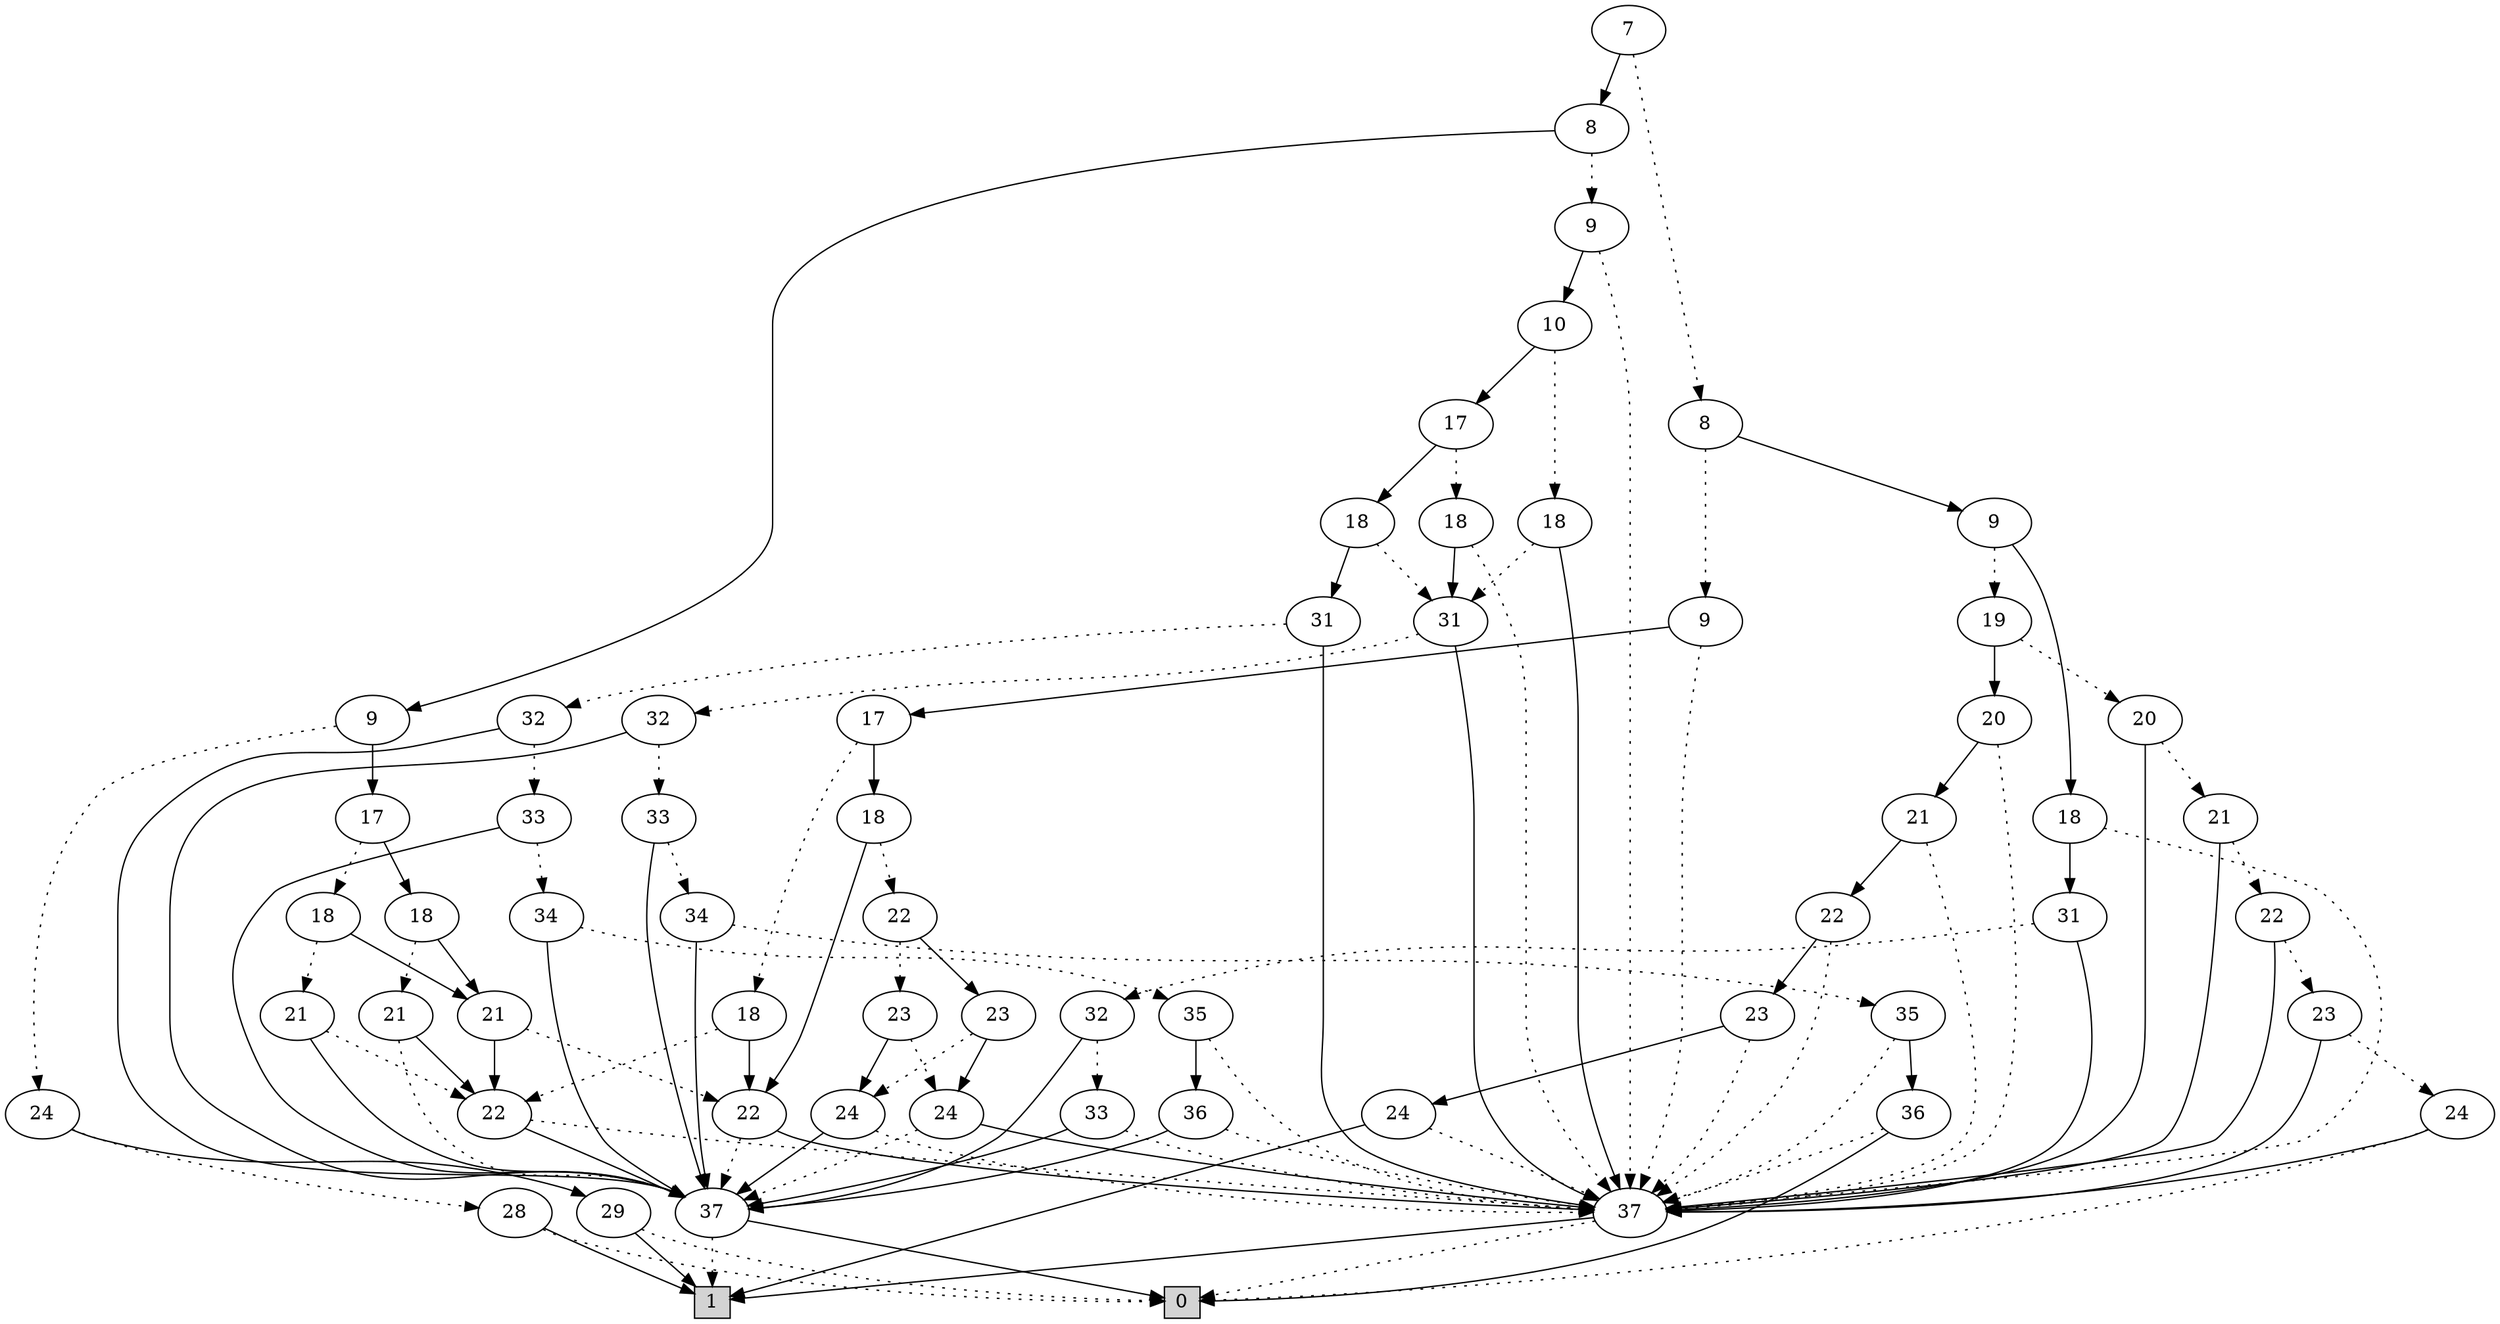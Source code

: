 digraph G {
0 [shape=box, label="0", style=filled, shape=box, height=0.3, width=0.3];
1 [shape=box, label="1", style=filled, shape=box, height=0.3, width=0.3];
9175 [label="7"];
9175 -> 9156 [style=dotted];
9175 -> 9174 [style=filled];
9156 [label="8"];
9156 -> 9145 [style=dotted];
9156 -> 9155 [style=filled];
9145 [label="9"];
9145 -> 76 [style=dotted];
9145 -> 9060 [style=filled];
76 [label="37"];
76 -> 0 [style=dotted];
76 -> 1 [style=filled];
9060 [label="17"];
9060 -> 9057 [style=dotted];
9060 -> 9059 [style=filled];
9057 [label="18"];
9057 -> 8949 [style=dotted];
9057 -> 8951 [style=filled];
8949 [label="22"];
8949 -> 76 [style=dotted];
8949 -> 77 [style=filled];
77 [label="37"];
77 -> 1 [style=dotted];
77 -> 0 [style=filled];
8951 [label="22"];
8951 -> 77 [style=dotted];
8951 -> 76 [style=filled];
9059 [label="18"];
9059 -> 9058 [style=dotted];
9059 -> 8951 [style=filled];
9058 [label="22"];
9058 -> 9053 [style=dotted];
9058 -> 9052 [style=filled];
9053 [label="23"];
9053 -> 9051 [style=dotted];
9053 -> 9050 [style=filled];
9051 [label="24"];
9051 -> 77 [style=dotted];
9051 -> 76 [style=filled];
9050 [label="24"];
9050 -> 76 [style=dotted];
9050 -> 77 [style=filled];
9052 [label="23"];
9052 -> 9050 [style=dotted];
9052 -> 9051 [style=filled];
9155 [label="9"];
9155 -> 9150 [style=dotted];
9155 -> 9154 [style=filled];
9150 [label="19"];
9150 -> 8907 [style=dotted];
9150 -> 9149 [style=filled];
8907 [label="20"];
8907 -> 8906 [style=dotted];
8907 -> 76 [style=filled];
8906 [label="21"];
8906 -> 8905 [style=dotted];
8906 -> 76 [style=filled];
8905 [label="22"];
8905 -> 8904 [style=dotted];
8905 -> 76 [style=filled];
8904 [label="23"];
8904 -> 1676 [style=dotted];
8904 -> 76 [style=filled];
1676 [label="24"];
1676 -> 0 [style=dotted];
1676 -> 76 [style=filled];
9149 [label="20"];
9149 -> 76 [style=dotted];
9149 -> 9148 [style=filled];
9148 [label="21"];
9148 -> 76 [style=dotted];
9148 -> 9147 [style=filled];
9147 [label="22"];
9147 -> 76 [style=dotted];
9147 -> 9146 [style=filled];
9146 [label="23"];
9146 -> 76 [style=dotted];
9146 -> 1707 [style=filled];
1707 [label="24"];
1707 -> 76 [style=dotted];
1707 -> 1 [style=filled];
9154 [label="18"];
9154 -> 76 [style=dotted];
9154 -> 9153 [style=filled];
9153 [label="31"];
9153 -> 9152 [style=dotted];
9153 -> 76 [style=filled];
9152 [label="32"];
9152 -> 9151 [style=dotted];
9152 -> 77 [style=filled];
9151 [label="33"];
9151 -> 76 [style=dotted];
9151 -> 77 [style=filled];
9174 [label="8"];
9174 -> 9171 [style=dotted];
9174 -> 9173 [style=filled];
9171 [label="9"];
9171 -> 76 [style=dotted];
9171 -> 9170 [style=filled];
9170 [label="10"];
9170 -> 9161 [style=dotted];
9170 -> 9169 [style=filled];
9161 [label="18"];
9161 -> 9160 [style=dotted];
9161 -> 76 [style=filled];
9160 [label="31"];
9160 -> 9159 [style=dotted];
9160 -> 76 [style=filled];
9159 [label="32"];
9159 -> 9158 [style=dotted];
9159 -> 77 [style=filled];
9158 [label="33"];
9158 -> 9157 [style=dotted];
9158 -> 77 [style=filled];
9157 [label="34"];
9157 -> 8918 [style=dotted];
9157 -> 77 [style=filled];
8918 [label="35"];
8918 -> 76 [style=dotted];
8918 -> 8274 [style=filled];
8274 [label="36"];
8274 -> 76 [style=dotted];
8274 -> 0 [style=filled];
9169 [label="17"];
9169 -> 9162 [style=dotted];
9169 -> 9168 [style=filled];
9162 [label="18"];
9162 -> 76 [style=dotted];
9162 -> 9160 [style=filled];
9168 [label="18"];
9168 -> 9160 [style=dotted];
9168 -> 9167 [style=filled];
9167 [label="31"];
9167 -> 9166 [style=dotted];
9167 -> 76 [style=filled];
9166 [label="32"];
9166 -> 9165 [style=dotted];
9166 -> 77 [style=filled];
9165 [label="33"];
9165 -> 9164 [style=dotted];
9165 -> 77 [style=filled];
9164 [label="34"];
9164 -> 9163 [style=dotted];
9164 -> 77 [style=filled];
9163 [label="35"];
9163 -> 76 [style=dotted];
9163 -> 8292 [style=filled];
8292 [label="36"];
8292 -> 76 [style=dotted];
8292 -> 77 [style=filled];
9173 [label="9"];
9173 -> 9172 [style=dotted];
9173 -> 8980 [style=filled];
9172 [label="24"];
9172 -> 58 [style=dotted];
9172 -> 60 [style=filled];
58 [label="28"];
58 -> 0 [style=dotted];
58 -> 1 [style=filled];
60 [label="29"];
60 -> 0 [style=dotted];
60 -> 1 [style=filled];
8980 [label="17"];
8980 -> 8977 [style=dotted];
8980 -> 8979 [style=filled];
8977 [label="18"];
8977 -> 8950 [style=dotted];
8977 -> 8976 [style=filled];
8950 [label="21"];
8950 -> 8949 [style=dotted];
8950 -> 77 [style=filled];
8976 [label="21"];
8976 -> 8951 [style=dotted];
8976 -> 8949 [style=filled];
8979 [label="18"];
8979 -> 8978 [style=dotted];
8979 -> 8976 [style=filled];
8978 [label="21"];
8978 -> 77 [style=dotted];
8978 -> 8949 [style=filled];
}
